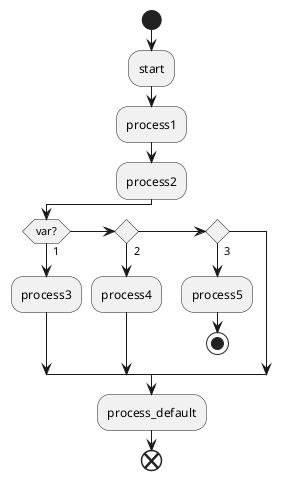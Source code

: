 @startuml fit-note
start
:start;
:process1;
:process2;
if(var?) then( 1)
:process3;
elseif() then( 2)
:process4;
elseif() then( 3)
:process5;
stop
endif
:process_default;
end
@enduml